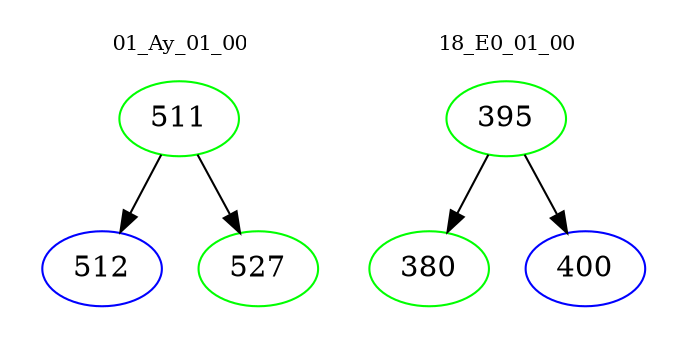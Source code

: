 digraph{
subgraph cluster_0 {
color = white
label = "01_Ay_01_00";
fontsize=10;
T0_511 [label="511", color="green"]
T0_511 -> T0_512 [color="black"]
T0_512 [label="512", color="blue"]
T0_511 -> T0_527 [color="black"]
T0_527 [label="527", color="green"]
}
subgraph cluster_1 {
color = white
label = "18_E0_01_00";
fontsize=10;
T1_395 [label="395", color="green"]
T1_395 -> T1_380 [color="black"]
T1_380 [label="380", color="green"]
T1_395 -> T1_400 [color="black"]
T1_400 [label="400", color="blue"]
}
}
